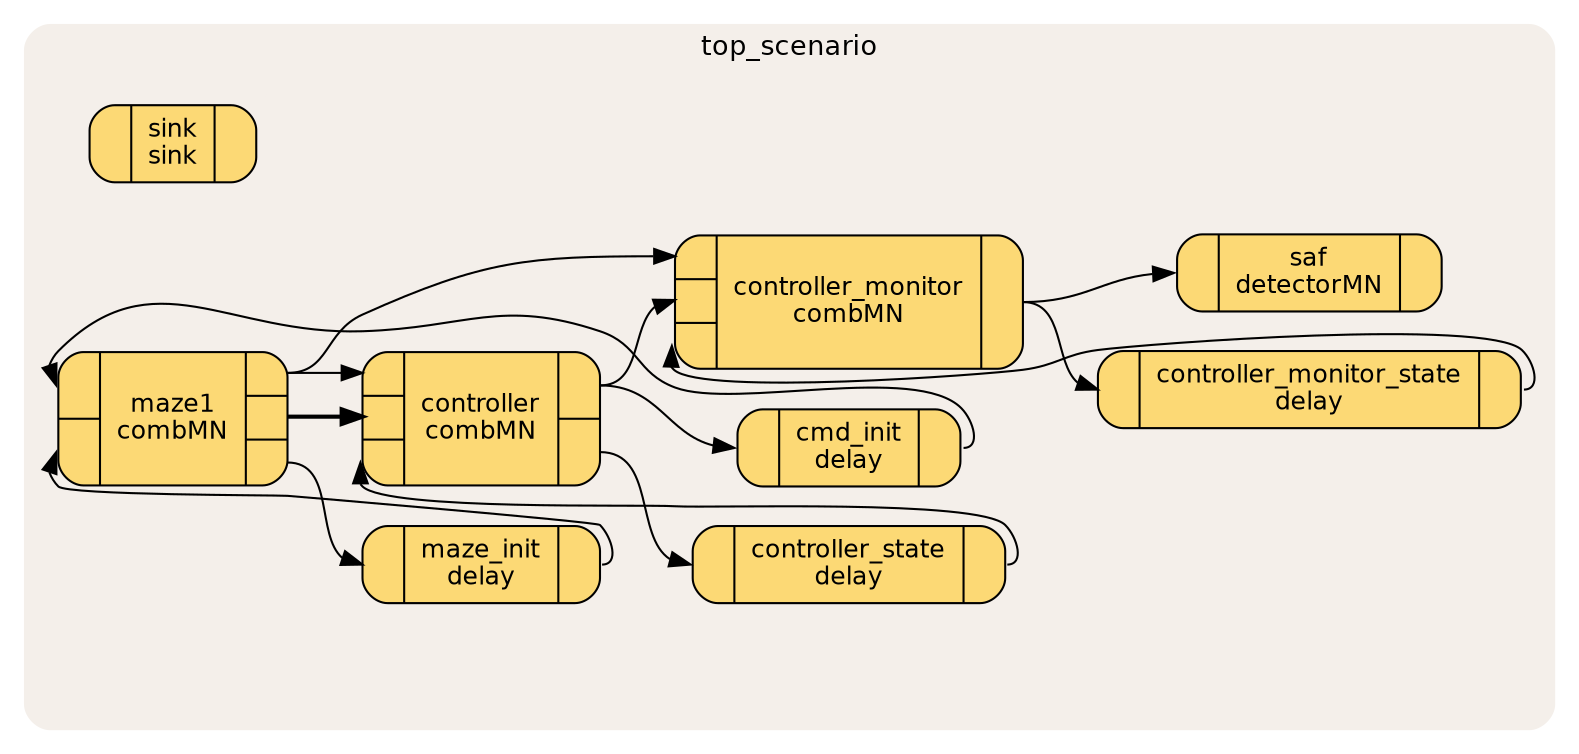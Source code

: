 digraph "" {
	graph [bb="0,0,707,351",
		fontname=Helvetica,
		overlap=prism,
		rankdir=LR,
		splines=true
	];
	node [label="\N"];
	subgraph "cluster_top_scenario.xml" {
		graph [bb="8,8,699,343",
			color="#f4efea",
			fontsize=13,
			label=top_scenario,
			lheight=0.19,
			lp="353.5,332",
			lwidth=1.08,
			style="filled, rounded"
		];
		subgraph "cluster_top_scenario.xmlsources" {
			graph [label=""];
		}
		subgraph "cluster_top_scenario.xmlinps" {
			graph [label=""];
		}
		subgraph "cluster_top_scenario.xmlsinks" {
			graph [bb="29.5,259,123.5,313",
				label=""
			];
			"top_scenario@sink"	[color=black,
				fillcolor="#FCD975",
				fontname=Helvetica,
				fontsize=12,
				height=0.51389,
				label="{ { <iport1> } | { sink&#92;nsink&#92;n } | {  } }",
				orientation=90,
				pos="76.5,286",
				rects="37.5,268,57.5,304 57.5,268,95.5,304 95.5,268,115.5,304",
				shape=record,
				style="rounded,filled",
				width=1.0833];
		}
		subgraph "cluster_top_scenario.xmloutps" {
			graph [label=""];
		}
		subgraph "cluster_top_scenario.xmlothers" {
			graph [bb="16,60,691,251",
				label=""
			];
			"top_scenario@maze1"	[color=black,
				fillcolor="#FCD975",
				fontname=Helvetica,
				fontsize=12,
				height=0.88889,
				label="{ { <port_1>|<port_0> } | { maze1&#92;ncombMN&#92;n } | { <port_4>|<port_3>|<port_2> } }",
				orientation=90,
				pos="76.5,156",
				rects="24,156.5,44,187.5 24,124.5,44,156.5 44,124.5,109,187.5 109,166.5,129,187.5 109,145.5,129,166.5 109,124.5,129,145.5",
				shape=record,
				style="rounded,filled",
				width=1.4583];
			"top_scenario@maze_init"	[color=black,
				fillcolor="#FCD975",
				fontname=Helvetica,
				fontsize=12,
				height=0.51389,
				label="{ { <iport1> } | { maze_init&#92;ndelay&#92;n } | { <oport1> } }",
				orientation=90,
				pos="219,87",
				rects="165,69,185,105 185,69,253,105 253,69,273,105",
				shape=record,
				style="rounded,filled",
				width=1.5];
			"top_scenario@maze1":port_2:e -> "top_scenario@maze_init":iport1:w	[penwidth=1,
				pos="e,165,87 129,135 151.5,135 142.68,100.83 155.39,90.149"];
			"top_scenario@controller"	[color=black,
				fillcolor="#FCD975",
				fontname=Helvetica,
				fontsize=12,
				height=0.88889,
				label="{ { <port_2>|<port_1>|<port_0> } | { controller&#92;ncombMN&#92;n } | { <port_4>|<port_3> } }",
				orientation=90,
				pos="219,156",
				rects="166,166.5,186,187.5 166,145.5,186,166.5 166,124.5,186,145.5 186,124.5,252,187.5 252,156.5,272,187.5 252,124.5,272,156.5",
				shape=record,
				style="rounded,filled",
				width=1.4722];
			"top_scenario@maze1":port_4:e -> "top_scenario@controller":port_2:w	[penwidth=1,
				pos="e,165,177 129,177 141,177 146.25,177 154.88,177"];
			"top_scenario@maze1":port_3:e -> "top_scenario@controller":port_1:w	[penwidth=2,
				pos="e,165,156 129,156 141,156 146.25,156 154.88,156",
				style=bold];
			"top_scenario@controller_monitor"	[color=black,
				fillcolor="#FCD975",
				fontname=Helvetica,
				fontsize=12,
				height=0.88889,
				label="{ { <port_2>|<port_1>|<port_0> } | { controller_monitor&#92;ncombMN&#92;n } | { <port_3> } }",
				orientation=90,
				pos="385.5,211",
				rects="309,221.5,329,242.5 309,200.5,329,221.5 309,179.5,329,200.5 329,179.5,442,242.5 442,179.5,462,242.5",
				shape=record,
				style="rounded,filled",
				width=2.125];
			"top_scenario@maze1":port_4:e -> "top_scenario@controller_monitor":port_2:w	[penwidth=1,
				pos="e,309,232 129,177 149.27,177 146.52,196.68 165,205 221.12,230.28 241.63,231.89 298.71,231.99"];
			"top_scenario@maze_init":oport1:e -> "top_scenario@maze1":port_0:w	[penwidth=1,
				pos="e,22.5,140 274,87 282.23,87 278.71,99.564 273,105.5 271.61,106.95 131,118.86 129,119 123.15,119.41 27.68,119.88 23.5,124 21.834,\
125.64 20.387,127.93 19.446,130.26"];
			"top_scenario@cmd_init"	[color=black,
				fillcolor="#FCD975",
				fontname=Helvetica,
				fontsize=12,
				height=0.51389,
				label="{ { <iport1> } | { cmd_init&#92;ndelay&#92;n } | { <oport1> } }",
				orientation=90,
				pos="385.5,142",
				rects="334.5,124,354.5,160 354.5,124,416.5,160 416.5,124,436.5,160",
				shape=record,
				style="rounded,filled",
				width=1.4167];
			"top_scenario@cmd_init":oport1:e -> "top_scenario@maze1":port_1:w	[penwidth=1,
				pos="e,22.5,172 437.5,142 445.73,142 442.26,154.62 436.5,160.5 416.62,180.79 335.6,160.02 309,170 290.27,177.03 291.97,190.68 273,197 \
227.46,212.18 212.98,198.52 165,197 102.02,195 68.035,232.58 23.5,188 21.848,186.35 20.405,184.05 19.464,181.72"];
			"top_scenario@controller":port_4:e -> "top_scenario@cmd_init":iport1:w	[penwidth=1,
				pos="e,333.5,142 273,172 299.26,172 302.91,149.03 323.51,143.29"];
			"top_scenario@controller_state"	[color=black,
				fillcolor="#FCD975",
				fontname=Helvetica,
				fontsize=12,
				height=0.51389,
				label="{ { <iport1> } | { controller_state&#92;ndelay&#92;n } | { <oport1> } }",
				orientation=90,
				pos="385.5,87",
				rects="316.5,69,336.5,105 336.5,69,434.5,105 434.5,69,454.5,105",
				shape=record,
				style="rounded,filled",
				width=1.9167];
			"top_scenario@controller":port_3:e -> "top_scenario@controller_state":iport1:w	[penwidth=1,
				pos="e,315.5,87 273,140 299.18,140 289.21,100.14 305.79,89.556"];
			"top_scenario@controller":port_4:e -> "top_scenario@controller_monitor":port_1:w	[penwidth=1,
				pos="e,309,211 273,172 292.35,172 288.31,198.24 299.25,207.67"];
			"top_scenario@controller_state":oport1:e -> "top_scenario@controller":port_0:w	[penwidth=1,
				pos="e,165,135 455.5,87 463.73,87 460.29,99.648 454.5,105.5 443.2,116.91 177.51,112.8 166,124 165.78,124.21 165.56,124.44 165.36,124.69"];
			"top_scenario@controller_monitor_state"	[color=black,
				fillcolor="#FCD975",
				fontname=Helvetica,
				fontsize=12,
				height=0.51389,
				label="{ { <iport1> } | { controller_monitor_state&#92;ndelay&#92;n } | { <oport1> } }",
				orientation=90,
				pos="590.5,169",
				rects="498,151,518,187 518,151,663,187 663,151,683,187",
				shape=record,
				style="rounded,filled",
				width=2.5694];
			"top_scenario@controller_monitor":port_3:e -> "top_scenario@controller_monitor_state":iport1:w	[penwidth=1,
				pos="e,498,169 462,211 482.36,211 476.83,182.2 488.29,172.3"];
			"top_scenario@saf"	[color=black,
				fillcolor="#FCD975",
				fontname=Helvetica,
				fontsize=12,
				height=0.51389,
				label="{ { <port_0> } | { saf&#92;ndetectorMN&#92;n } | { <port_1> } }",
				orientation=90,
				pos="590.5,224",
				rects="531.5,206,551.5,242 551.5,206,629.5,242 629.5,206,649.5,242",
				shape=record,
				style="rounded,filled",
				width=1.6389];
			"top_scenario@controller_monitor":port_3:e -> "top_scenario@saf":port_0:w	[penwidth=1,
				pos="e,530.5,224 462,211 489.24,211 497.57,221.04 520.23,223.47"];
			"top_scenario@controller_monitor_state":oport1:e -> "top_scenario@controller_monitor":port_0:w	[penwidth=1,
				pos="e,307.5,190 684.5,169 692.73,169 689.48,181.84 683.5,187.5 668.54,201.68 518.47,189.88 498,187.5 481.67,185.6 478.33,180.9 462,179 \
445.06,177.03 321.09,167.5 308.5,179 308.27,179.21 308.05,179.43 307.84,179.67"];
		}
		dummy	[height=0.5,
			pos="76.5,34",
			style=invisible,
			width=1.0652];
	}
}
